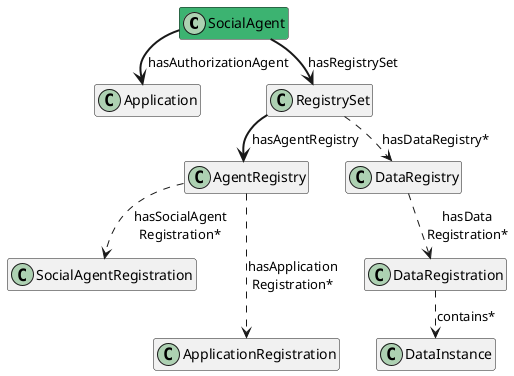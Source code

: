 @startuml
skinparam ranksep 25
skinparam nodesep 25
hide empty fields
hide empty methods

class SocialAgent #MediumSeaGreen
class Application
class DataInstance

SocialAgent --> Application #line.bold : hasAuthorizationAgent
SocialAgent -down-> RegistrySet #line.bold : hasRegistrySet

RegistrySet --> AgentRegistry #line.bold : hasAgentRegistry
RegistrySet --> DataRegistry #line.dashed : hasDataRegistry*

AgentRegistry --> SocialAgentRegistration #line.dashed : hasSocialAgent\nRegistration*
AgentRegistry ---> ApplicationRegistration #line.dashed : hasApplication\nRegistration*

DataRegistry --> DataRegistration #line.dashed :  hasData\nRegistration*
DataRegistration --> DataInstance #line.dashed; : contains*


@enduml